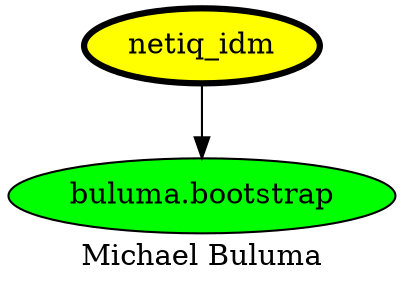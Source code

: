 digraph PhiloDilemma {
  label = "Michael Buluma" ;
  overlap=false
  {
    "netiq_idm" [fillcolor=yellow style=filled penwidth=3]
    "buluma.bootstrap" [fillcolor=green style=filled]
  }
  "netiq_idm" -> "buluma.bootstrap"
}
